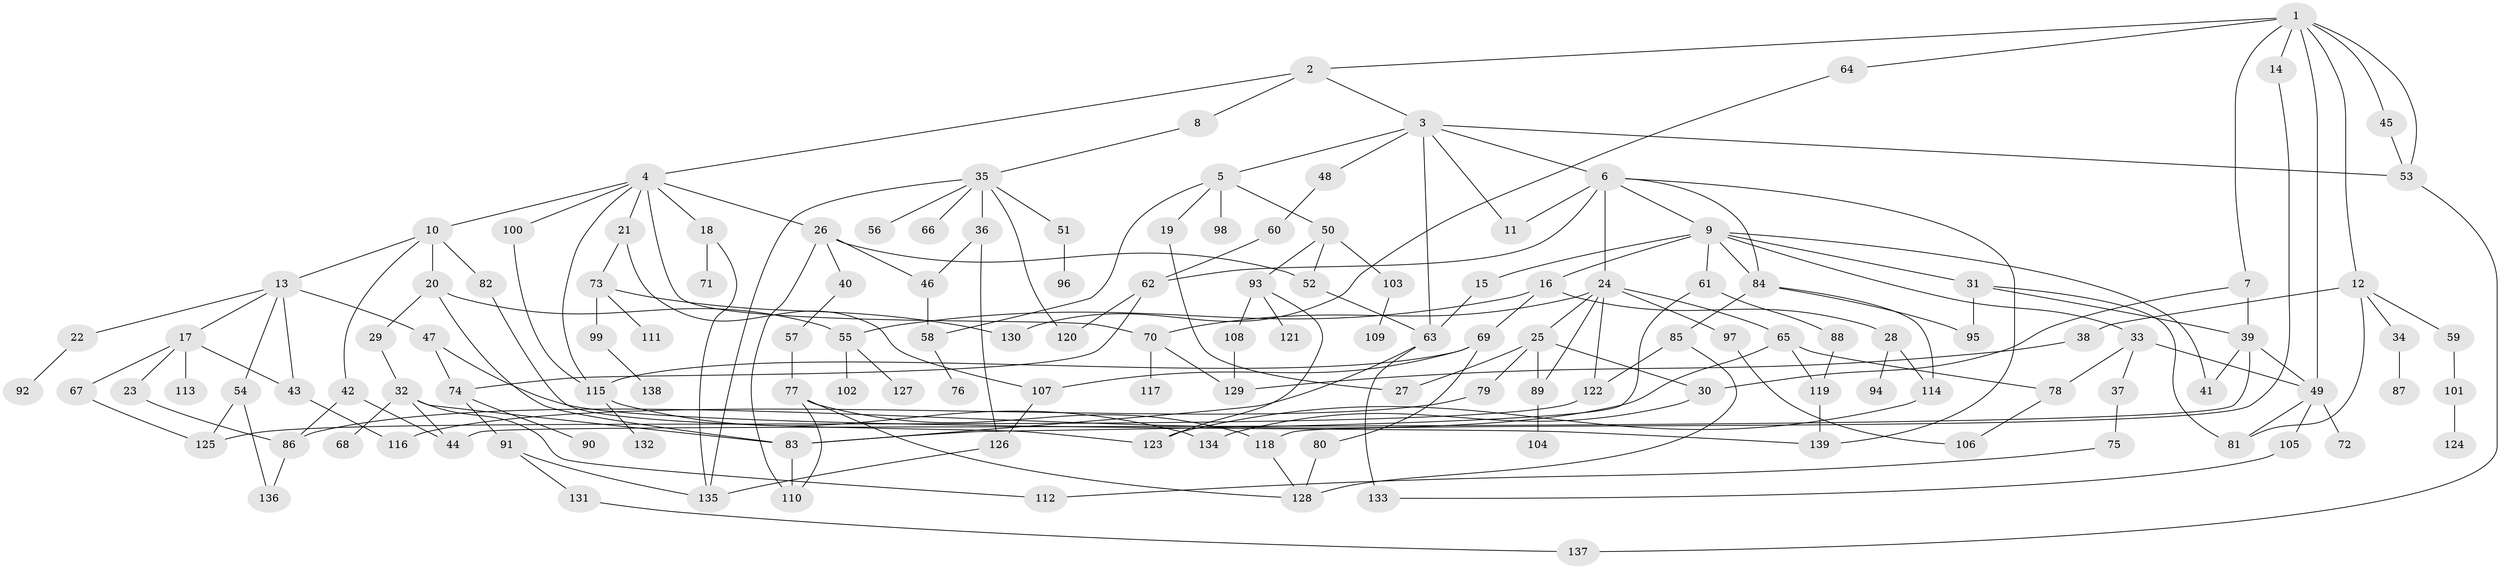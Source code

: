 // Generated by graph-tools (version 1.1) at 2025/01/03/09/25 03:01:00]
// undirected, 139 vertices, 203 edges
graph export_dot {
graph [start="1"]
  node [color=gray90,style=filled];
  1;
  2;
  3;
  4;
  5;
  6;
  7;
  8;
  9;
  10;
  11;
  12;
  13;
  14;
  15;
  16;
  17;
  18;
  19;
  20;
  21;
  22;
  23;
  24;
  25;
  26;
  27;
  28;
  29;
  30;
  31;
  32;
  33;
  34;
  35;
  36;
  37;
  38;
  39;
  40;
  41;
  42;
  43;
  44;
  45;
  46;
  47;
  48;
  49;
  50;
  51;
  52;
  53;
  54;
  55;
  56;
  57;
  58;
  59;
  60;
  61;
  62;
  63;
  64;
  65;
  66;
  67;
  68;
  69;
  70;
  71;
  72;
  73;
  74;
  75;
  76;
  77;
  78;
  79;
  80;
  81;
  82;
  83;
  84;
  85;
  86;
  87;
  88;
  89;
  90;
  91;
  92;
  93;
  94;
  95;
  96;
  97;
  98;
  99;
  100;
  101;
  102;
  103;
  104;
  105;
  106;
  107;
  108;
  109;
  110;
  111;
  112;
  113;
  114;
  115;
  116;
  117;
  118;
  119;
  120;
  121;
  122;
  123;
  124;
  125;
  126;
  127;
  128;
  129;
  130;
  131;
  132;
  133;
  134;
  135;
  136;
  137;
  138;
  139;
  1 -- 2;
  1 -- 7;
  1 -- 12;
  1 -- 14;
  1 -- 45;
  1 -- 64;
  1 -- 49;
  1 -- 53;
  2 -- 3;
  2 -- 4;
  2 -- 8;
  3 -- 5;
  3 -- 6;
  3 -- 48;
  3 -- 63;
  3 -- 11;
  3 -- 53;
  4 -- 10;
  4 -- 18;
  4 -- 21;
  4 -- 26;
  4 -- 70;
  4 -- 100;
  4 -- 115;
  5 -- 19;
  5 -- 50;
  5 -- 58;
  5 -- 98;
  6 -- 9;
  6 -- 11;
  6 -- 24;
  6 -- 84;
  6 -- 62;
  6 -- 139;
  7 -- 30;
  7 -- 39;
  8 -- 35;
  9 -- 15;
  9 -- 16;
  9 -- 31;
  9 -- 33;
  9 -- 61;
  9 -- 41;
  9 -- 84;
  10 -- 13;
  10 -- 20;
  10 -- 42;
  10 -- 82;
  12 -- 34;
  12 -- 38;
  12 -- 59;
  12 -- 81;
  13 -- 17;
  13 -- 22;
  13 -- 43;
  13 -- 47;
  13 -- 54;
  14 -- 118;
  15 -- 63;
  16 -- 28;
  16 -- 55;
  16 -- 69;
  17 -- 23;
  17 -- 67;
  17 -- 113;
  17 -- 43;
  18 -- 71;
  18 -- 135;
  19 -- 27;
  20 -- 29;
  20 -- 83;
  20 -- 55;
  21 -- 73;
  21 -- 107;
  22 -- 92;
  23 -- 86;
  24 -- 25;
  24 -- 65;
  24 -- 89;
  24 -- 97;
  24 -- 122;
  24 -- 70;
  25 -- 27;
  25 -- 30;
  25 -- 79;
  25 -- 89;
  26 -- 40;
  26 -- 46;
  26 -- 52;
  26 -- 110;
  28 -- 94;
  28 -- 114;
  29 -- 32;
  30 -- 134;
  31 -- 39;
  31 -- 95;
  31 -- 81;
  32 -- 44;
  32 -- 68;
  32 -- 112;
  32 -- 83;
  33 -- 37;
  33 -- 78;
  33 -- 49;
  34 -- 87;
  35 -- 36;
  35 -- 51;
  35 -- 56;
  35 -- 66;
  35 -- 120;
  35 -- 135;
  36 -- 46;
  36 -- 126;
  37 -- 75;
  38 -- 129;
  39 -- 41;
  39 -- 49;
  39 -- 44;
  40 -- 57;
  42 -- 86;
  42 -- 44;
  43 -- 116;
  45 -- 53;
  46 -- 58;
  47 -- 139;
  47 -- 74;
  48 -- 60;
  49 -- 72;
  49 -- 105;
  49 -- 81;
  50 -- 93;
  50 -- 103;
  50 -- 52;
  51 -- 96;
  52 -- 63;
  53 -- 137;
  54 -- 125;
  54 -- 136;
  55 -- 102;
  55 -- 127;
  57 -- 77;
  58 -- 76;
  59 -- 101;
  60 -- 62;
  61 -- 88;
  61 -- 83;
  62 -- 74;
  62 -- 120;
  63 -- 83;
  63 -- 133;
  64 -- 130;
  65 -- 119;
  65 -- 78;
  65 -- 86;
  67 -- 125;
  69 -- 80;
  69 -- 107;
  69 -- 115;
  70 -- 117;
  70 -- 129;
  73 -- 99;
  73 -- 111;
  73 -- 130;
  74 -- 90;
  74 -- 91;
  75 -- 112;
  77 -- 118;
  77 -- 128;
  77 -- 110;
  78 -- 106;
  79 -- 116;
  80 -- 128;
  82 -- 123;
  83 -- 110;
  84 -- 85;
  84 -- 114;
  84 -- 95;
  85 -- 128;
  85 -- 122;
  86 -- 136;
  88 -- 119;
  89 -- 104;
  91 -- 131;
  91 -- 135;
  93 -- 108;
  93 -- 121;
  93 -- 123;
  97 -- 106;
  99 -- 138;
  100 -- 115;
  101 -- 124;
  103 -- 109;
  105 -- 133;
  107 -- 126;
  108 -- 129;
  114 -- 123;
  115 -- 132;
  115 -- 134;
  118 -- 128;
  119 -- 139;
  122 -- 125;
  126 -- 135;
  131 -- 137;
}
